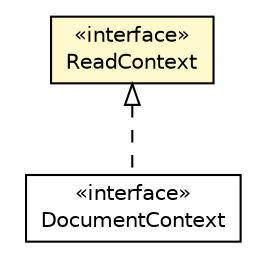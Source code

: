 #!/usr/local/bin/dot
#
# Class diagram 
# Generated by UMLGraph version R5_6-24-gf6e263 (http://www.umlgraph.org/)
#

digraph G {
	edge [fontname="Helvetica",fontsize=10,labelfontname="Helvetica",labelfontsize=10];
	node [fontname="Helvetica",fontsize=10,shape=plaintext];
	nodesep=0.25;
	ranksep=0.5;
	// net.trajano.doxdb.jsonpath.DocumentContext
	c4225 [label=<<table title="net.trajano.doxdb.jsonpath.DocumentContext" border="0" cellborder="1" cellspacing="0" cellpadding="2" port="p" href="./DocumentContext.html">
		<tr><td><table border="0" cellspacing="0" cellpadding="1">
<tr><td align="center" balign="center"> &#171;interface&#187; </td></tr>
<tr><td align="center" balign="center"> DocumentContext </td></tr>
		</table></td></tr>
		</table>>, URL="./DocumentContext.html", fontname="Helvetica", fontcolor="black", fontsize=10.0];
	// net.trajano.doxdb.jsonpath.ReadContext
	c4232 [label=<<table title="net.trajano.doxdb.jsonpath.ReadContext" border="0" cellborder="1" cellspacing="0" cellpadding="2" port="p" bgcolor="lemonChiffon" href="./ReadContext.html">
		<tr><td><table border="0" cellspacing="0" cellpadding="1">
<tr><td align="center" balign="center"> &#171;interface&#187; </td></tr>
<tr><td align="center" balign="center"> ReadContext </td></tr>
		</table></td></tr>
		</table>>, URL="./ReadContext.html", fontname="Helvetica", fontcolor="black", fontsize=10.0];
	//net.trajano.doxdb.jsonpath.DocumentContext implements net.trajano.doxdb.jsonpath.ReadContext
	c4232:p -> c4225:p [dir=back,arrowtail=empty,style=dashed];
}

